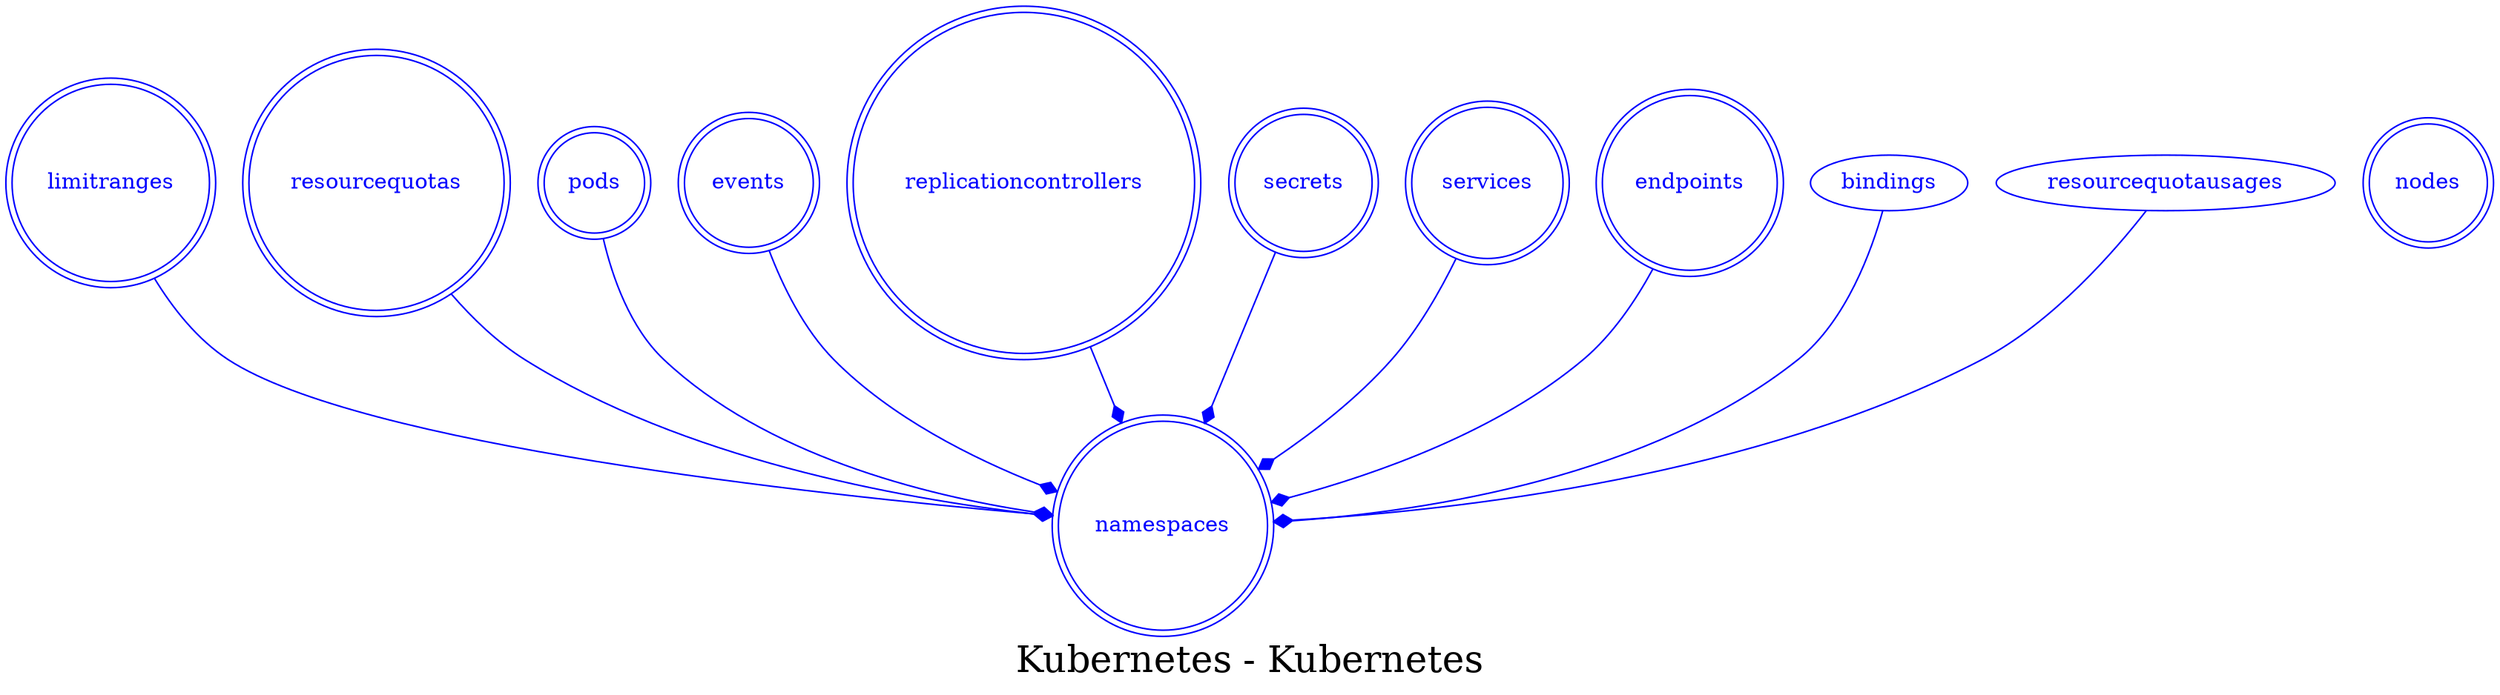 digraph LexiconGraph {
graph[label="Kubernetes - Kubernetes", fontsize=24]
splines=true
"limitranges" [color=blue, fontcolor=blue, shape=doublecircle]
"resourcequotas" [color=blue, fontcolor=blue, shape=doublecircle]
"pods" [color=blue, fontcolor=blue, shape=doublecircle]
"namespaces" [color=blue, fontcolor=blue, shape=doublecircle]
"events" [color=blue, fontcolor=blue, shape=doublecircle]
"nodes" [color=blue, fontcolor=blue, shape=doublecircle]
"replicationcontrollers" [color=blue, fontcolor=blue, shape=doublecircle]
"secrets" [color=blue, fontcolor=blue, shape=doublecircle]
"services" [color=blue, fontcolor=blue, shape=doublecircle]
"endpoints" [color=blue, fontcolor=blue, shape=doublecircle]
"events" -> "namespaces" [color=blue, fontcolor=blue, arrowhead=diamond, arrowtail=none]
"limitranges" -> "namespaces" [color=blue, fontcolor=blue, arrowhead=diamond, arrowtail=none]
"resourcequotas" -> "namespaces" [color=blue, fontcolor=blue, arrowhead=diamond, arrowtail=none]
"replicationcontrollers" -> "namespaces" [color=blue, fontcolor=blue, arrowhead=diamond, arrowtail=none]
"pods" -> "namespaces" [color=blue, fontcolor=blue, arrowhead=diamond, arrowtail=none]
"services" -> "namespaces" [color=blue, fontcolor=blue, arrowhead=diamond, arrowtail=none]
"endpoints" -> "namespaces" [color=blue, fontcolor=blue, arrowhead=diamond, arrowtail=none]
"secrets" -> "namespaces" [color=blue, fontcolor=blue, arrowhead=diamond, arrowtail=none]
"bindings" -> "namespaces" [color=blue, fontcolor=blue, arrowhead=diamond, arrowtail=none]
"bindings" [color=blue, fontcolor=blue, shape=ellipse]
"resourcequotausages" -> "namespaces" [color=blue, fontcolor=blue, arrowhead=diamond, arrowtail=none]
"resourcequotausages" [color=blue, fontcolor=blue, shape=ellipse]
}
